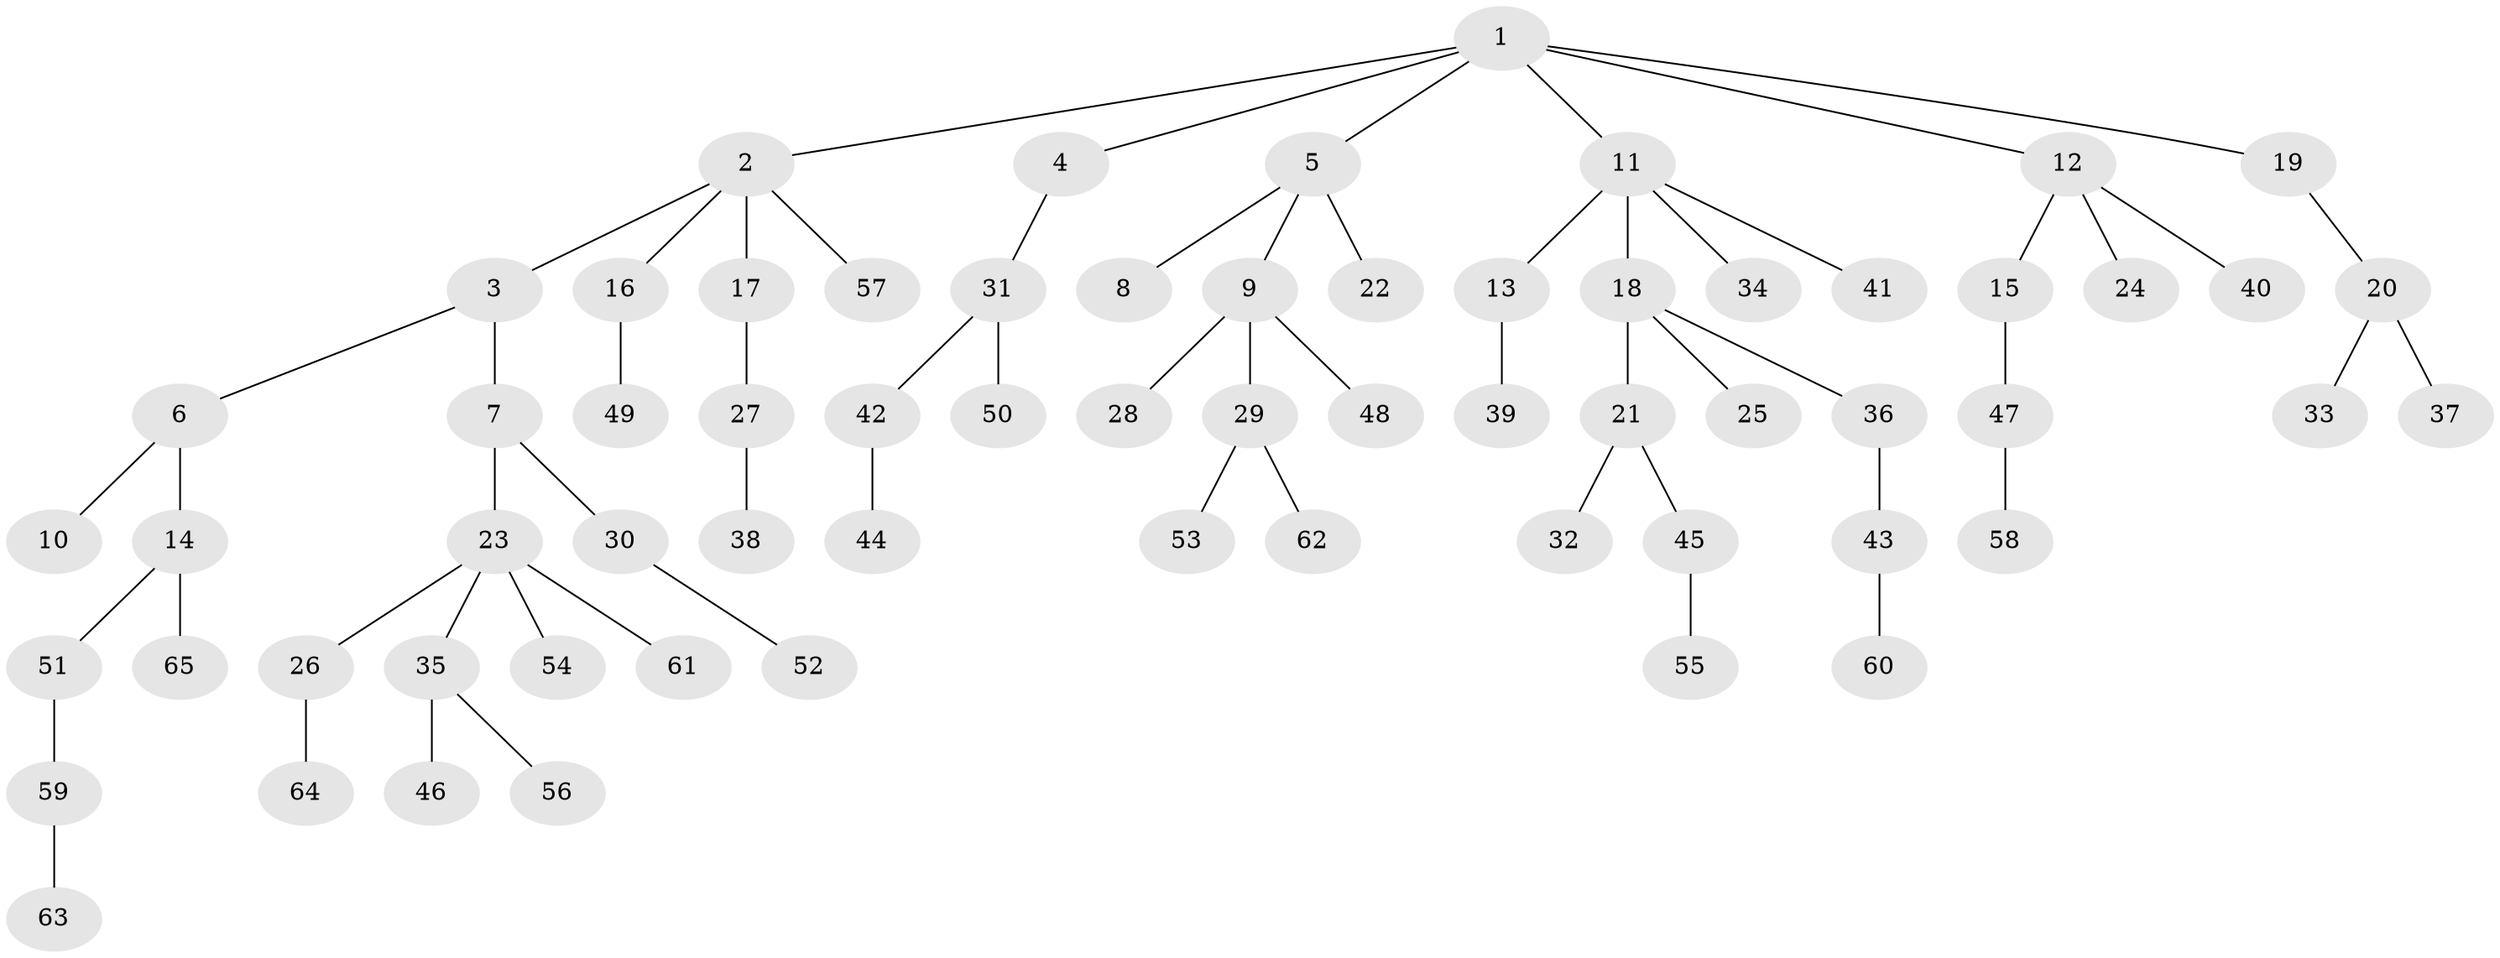 // Generated by graph-tools (version 1.1) at 2025/36/03/09/25 02:36:45]
// undirected, 65 vertices, 64 edges
graph export_dot {
graph [start="1"]
  node [color=gray90,style=filled];
  1;
  2;
  3;
  4;
  5;
  6;
  7;
  8;
  9;
  10;
  11;
  12;
  13;
  14;
  15;
  16;
  17;
  18;
  19;
  20;
  21;
  22;
  23;
  24;
  25;
  26;
  27;
  28;
  29;
  30;
  31;
  32;
  33;
  34;
  35;
  36;
  37;
  38;
  39;
  40;
  41;
  42;
  43;
  44;
  45;
  46;
  47;
  48;
  49;
  50;
  51;
  52;
  53;
  54;
  55;
  56;
  57;
  58;
  59;
  60;
  61;
  62;
  63;
  64;
  65;
  1 -- 2;
  1 -- 4;
  1 -- 5;
  1 -- 11;
  1 -- 12;
  1 -- 19;
  2 -- 3;
  2 -- 16;
  2 -- 17;
  2 -- 57;
  3 -- 6;
  3 -- 7;
  4 -- 31;
  5 -- 8;
  5 -- 9;
  5 -- 22;
  6 -- 10;
  6 -- 14;
  7 -- 23;
  7 -- 30;
  9 -- 28;
  9 -- 29;
  9 -- 48;
  11 -- 13;
  11 -- 18;
  11 -- 34;
  11 -- 41;
  12 -- 15;
  12 -- 24;
  12 -- 40;
  13 -- 39;
  14 -- 51;
  14 -- 65;
  15 -- 47;
  16 -- 49;
  17 -- 27;
  18 -- 21;
  18 -- 25;
  18 -- 36;
  19 -- 20;
  20 -- 33;
  20 -- 37;
  21 -- 32;
  21 -- 45;
  23 -- 26;
  23 -- 35;
  23 -- 54;
  23 -- 61;
  26 -- 64;
  27 -- 38;
  29 -- 53;
  29 -- 62;
  30 -- 52;
  31 -- 42;
  31 -- 50;
  35 -- 46;
  35 -- 56;
  36 -- 43;
  42 -- 44;
  43 -- 60;
  45 -- 55;
  47 -- 58;
  51 -- 59;
  59 -- 63;
}
